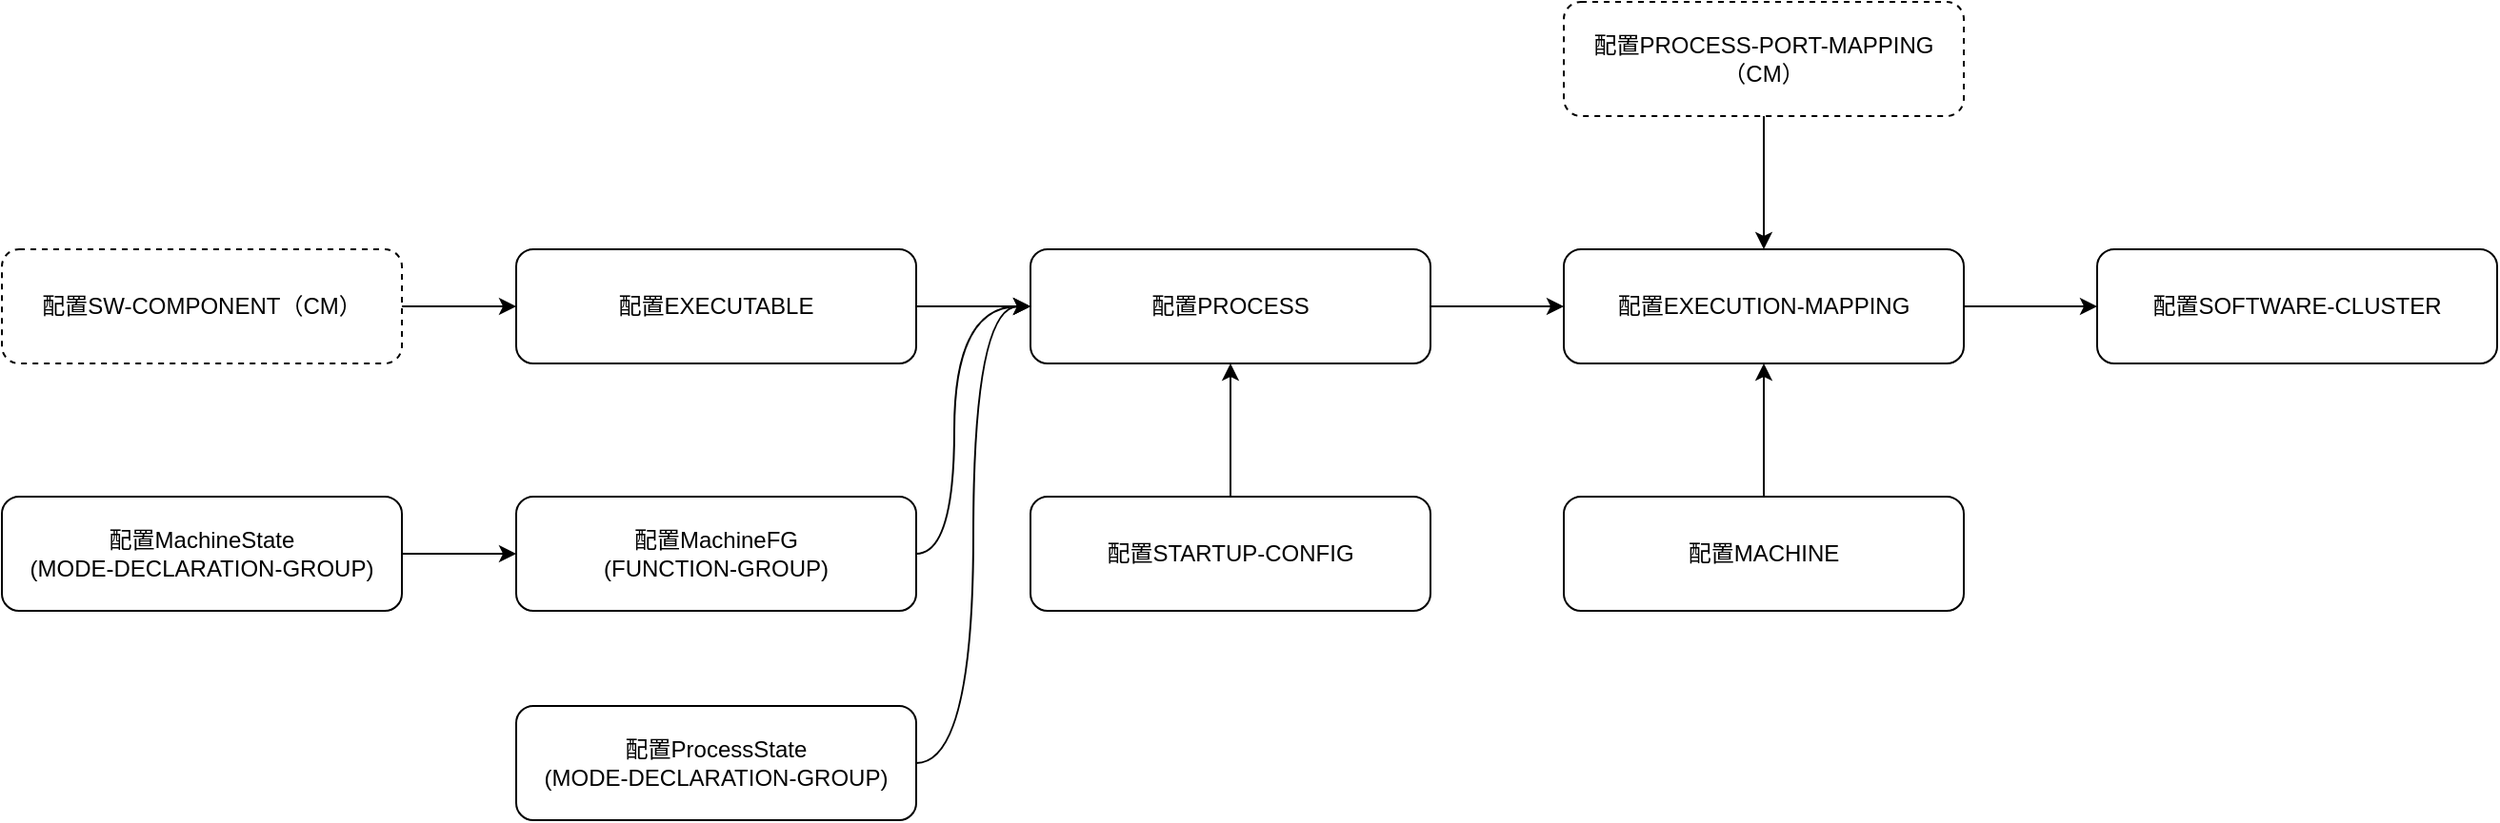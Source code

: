 <mxfile>
    <diagram id="Yhvj_K-7yCt3U74AuUbW" name="Page-1">
        <mxGraphModel dx="2213" dy="1950" grid="1" gridSize="10" guides="1" tooltips="1" connect="1" arrows="1" fold="1" page="1" pageScale="1" pageWidth="827" pageHeight="1169" math="0" shadow="0">
            <root>
                <mxCell id="0"/>
                <mxCell id="1" parent="0"/>
                <mxCell id="16" style="edgeStyle=entityRelationEdgeStyle;html=1;entryX=0;entryY=0.5;entryDx=0;entryDy=0;" edge="1" parent="1" source="6" target="8">
                    <mxGeometry relative="1" as="geometry"/>
                </mxCell>
                <mxCell id="6" value="配置MachineState&lt;br&gt;(MODE-DECLARATION-GROUP)" style="rounded=1;whiteSpace=wrap;html=1;" vertex="1" parent="1">
                    <mxGeometry x="-140" y="210" width="210" height="60" as="geometry"/>
                </mxCell>
                <mxCell id="18" style="edgeStyle=orthogonalEdgeStyle;html=1;entryX=0;entryY=0.5;entryDx=0;entryDy=0;curved=1;" edge="1" parent="1" source="7" target="13">
                    <mxGeometry relative="1" as="geometry"/>
                </mxCell>
                <mxCell id="7" value="配置ProcessState&lt;br&gt;(MODE-DECLARATION-GROUP)" style="rounded=1;whiteSpace=wrap;html=1;" vertex="1" parent="1">
                    <mxGeometry x="130" y="320" width="210" height="60" as="geometry"/>
                </mxCell>
                <mxCell id="17" style="edgeStyle=orthogonalEdgeStyle;html=1;entryX=0;entryY=0.5;entryDx=0;entryDy=0;curved=1;" edge="1" parent="1" source="8" target="13">
                    <mxGeometry relative="1" as="geometry">
                        <Array as="points">
                            <mxPoint x="360" y="240"/>
                            <mxPoint x="360" y="110"/>
                        </Array>
                    </mxGeometry>
                </mxCell>
                <mxCell id="8" value="配置MachineFG&lt;br&gt;(FUNCTION-GROUP)" style="rounded=1;whiteSpace=wrap;html=1;" vertex="1" parent="1">
                    <mxGeometry x="130" y="210" width="210" height="60" as="geometry"/>
                </mxCell>
                <mxCell id="19" style="edgeStyle=orthogonalEdgeStyle;curved=1;html=1;" edge="1" parent="1" source="9" target="13">
                    <mxGeometry relative="1" as="geometry"/>
                </mxCell>
                <mxCell id="9" value="配置STARTUP-CONFIG" style="rounded=1;whiteSpace=wrap;html=1;" vertex="1" parent="1">
                    <mxGeometry x="400" y="210" width="210" height="60" as="geometry"/>
                </mxCell>
                <mxCell id="14" style="edgeStyle=entityRelationEdgeStyle;html=1;entryX=0;entryY=0.5;entryDx=0;entryDy=0;" edge="1" parent="1" source="10" target="13">
                    <mxGeometry relative="1" as="geometry"/>
                </mxCell>
                <mxCell id="10" value="配置EXECUTABLE" style="rounded=1;whiteSpace=wrap;html=1;" vertex="1" parent="1">
                    <mxGeometry x="130" y="80" width="210" height="60" as="geometry"/>
                </mxCell>
                <mxCell id="12" style="edgeStyle=entityRelationEdgeStyle;html=1;entryX=0;entryY=0.5;entryDx=0;entryDy=0;" edge="1" parent="1" source="11" target="10">
                    <mxGeometry relative="1" as="geometry"/>
                </mxCell>
                <mxCell id="11" value="配置SW-COMPONENT（CM）" style="rounded=1;whiteSpace=wrap;html=1;dashed=1;" vertex="1" parent="1">
                    <mxGeometry x="-140" y="80" width="210" height="60" as="geometry"/>
                </mxCell>
                <mxCell id="23" style="edgeStyle=orthogonalEdgeStyle;curved=1;html=1;" edge="1" parent="1" source="13" target="22">
                    <mxGeometry relative="1" as="geometry"/>
                </mxCell>
                <mxCell id="13" value="配置PROCESS" style="rounded=1;whiteSpace=wrap;html=1;" vertex="1" parent="1">
                    <mxGeometry x="400" y="80" width="210" height="60" as="geometry"/>
                </mxCell>
                <mxCell id="24" style="edgeStyle=orthogonalEdgeStyle;curved=1;html=1;" edge="1" parent="1" source="20" target="22">
                    <mxGeometry relative="1" as="geometry"/>
                </mxCell>
                <mxCell id="20" value="配置MACHINE" style="rounded=1;whiteSpace=wrap;html=1;" vertex="1" parent="1">
                    <mxGeometry x="680" y="210" width="210" height="60" as="geometry"/>
                </mxCell>
                <mxCell id="28" style="edgeStyle=orthogonalEdgeStyle;curved=1;html=1;" edge="1" parent="1" source="22" target="27">
                    <mxGeometry relative="1" as="geometry"/>
                </mxCell>
                <mxCell id="22" value="配置EXECUTION-MAPPING" style="rounded=1;whiteSpace=wrap;html=1;" vertex="1" parent="1">
                    <mxGeometry x="680" y="80" width="210" height="60" as="geometry"/>
                </mxCell>
                <mxCell id="26" style="edgeStyle=orthogonalEdgeStyle;curved=1;html=1;entryX=0.5;entryY=0;entryDx=0;entryDy=0;" edge="1" parent="1" source="25" target="22">
                    <mxGeometry relative="1" as="geometry"/>
                </mxCell>
                <mxCell id="25" value="配置PROCESS-PORT-MAPPING（CM）" style="rounded=1;whiteSpace=wrap;html=1;dashed=1;" vertex="1" parent="1">
                    <mxGeometry x="680" y="-50" width="210" height="60" as="geometry"/>
                </mxCell>
                <mxCell id="27" value="配置SOFTWARE-CLUSTER" style="rounded=1;whiteSpace=wrap;html=1;" vertex="1" parent="1">
                    <mxGeometry x="960" y="80" width="210" height="60" as="geometry"/>
                </mxCell>
            </root>
        </mxGraphModel>
    </diagram>
</mxfile>